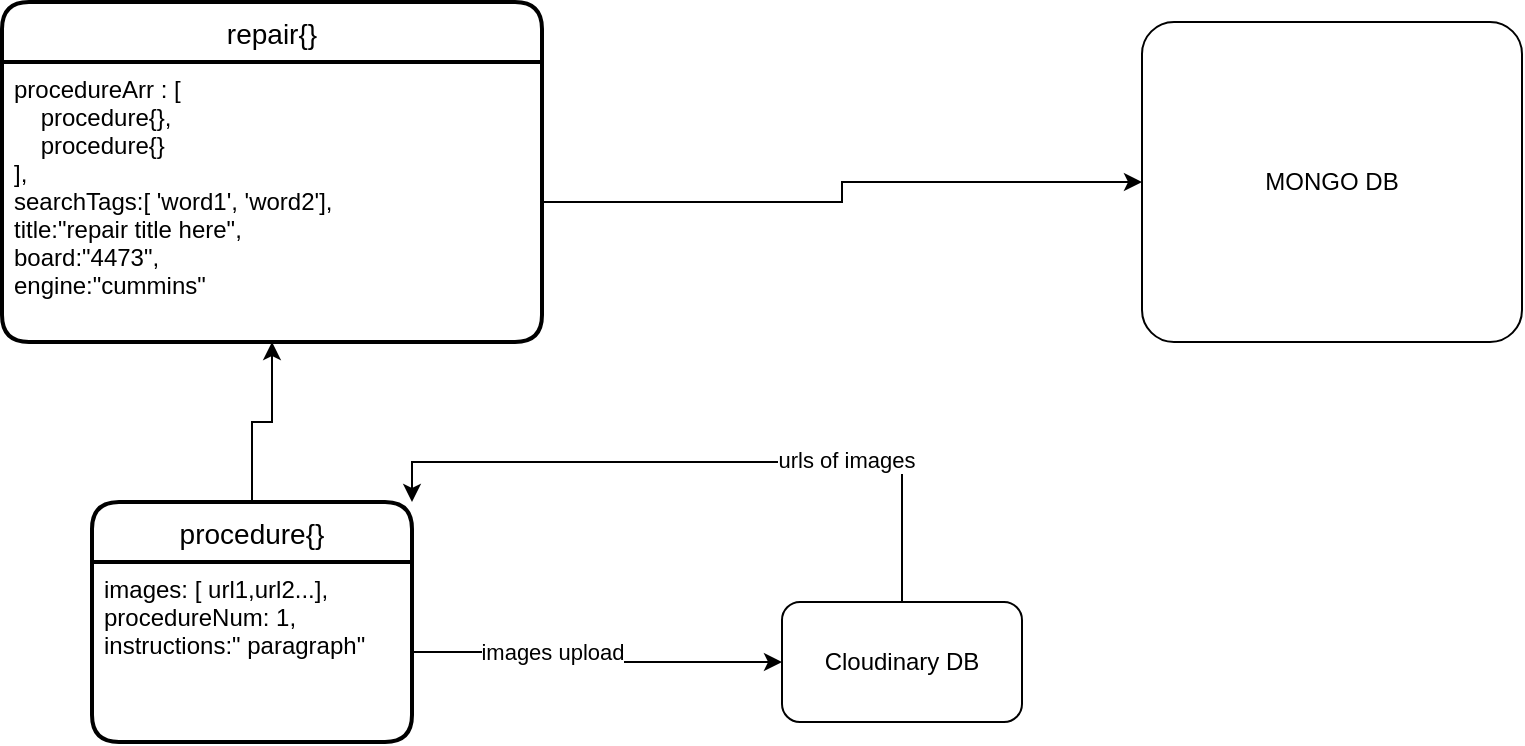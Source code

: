 <mxfile version="20.0.4" type="github">
  <diagram id="_fR8ZBBd7SV-pSSH4zh0" name="Page-1">
    <mxGraphModel dx="989" dy="521" grid="1" gridSize="10" guides="1" tooltips="1" connect="1" arrows="1" fold="1" page="1" pageScale="1" pageWidth="850" pageHeight="1100" math="0" shadow="0">
      <root>
        <mxCell id="0" />
        <mxCell id="1" parent="0" />
        <mxCell id="YNdM1Ef5C3AIkdkQwITm-17" value="repair{}" style="swimlane;childLayout=stackLayout;horizontal=1;startSize=30;horizontalStack=0;rounded=1;fontSize=14;fontStyle=0;strokeWidth=2;resizeParent=0;resizeLast=1;shadow=0;dashed=0;align=center;" parent="1" vertex="1">
          <mxGeometry x="40" y="60" width="270" height="170" as="geometry" />
        </mxCell>
        <mxCell id="YNdM1Ef5C3AIkdkQwITm-18" value="procedureArr : [&#xa;    procedure{},&#xa;    procedure{}&#xa;],&#xa;searchTags:[ &#39;word1&#39;, &#39;word2&#39;],&#xa;title:&quot;repair title here&quot;,&#xa;board:&quot;4473&quot;,&#xa;engine:&quot;cummins&quot;&#xa;" style="align=left;strokeColor=none;fillColor=none;spacingLeft=4;fontSize=12;verticalAlign=top;resizable=0;rotatable=0;part=1;" parent="YNdM1Ef5C3AIkdkQwITm-17" vertex="1">
          <mxGeometry y="30" width="270" height="140" as="geometry" />
        </mxCell>
        <mxCell id="YNdM1Ef5C3AIkdkQwITm-26" value="" style="edgeStyle=orthogonalEdgeStyle;rounded=0;orthogonalLoop=1;jettySize=auto;html=1;" parent="1" source="YNdM1Ef5C3AIkdkQwITm-20" target="YNdM1Ef5C3AIkdkQwITm-18" edge="1">
          <mxGeometry relative="1" as="geometry" />
        </mxCell>
        <mxCell id="YNdM1Ef5C3AIkdkQwITm-20" value="procedure{}" style="swimlane;childLayout=stackLayout;horizontal=1;startSize=30;horizontalStack=0;rounded=1;fontSize=14;fontStyle=0;strokeWidth=2;resizeParent=0;resizeLast=1;shadow=0;dashed=0;align=center;" parent="1" vertex="1">
          <mxGeometry x="85" y="310" width="160" height="120" as="geometry" />
        </mxCell>
        <mxCell id="YNdM1Ef5C3AIkdkQwITm-21" value="images: [ url1,url2...],&#xa;procedureNum: 1,&#xa;instructions:&quot; paragraph&quot;" style="align=left;strokeColor=none;fillColor=none;spacingLeft=4;fontSize=12;verticalAlign=top;resizable=0;rotatable=0;part=1;" parent="YNdM1Ef5C3AIkdkQwITm-20" vertex="1">
          <mxGeometry y="30" width="160" height="90" as="geometry" />
        </mxCell>
        <mxCell id="YNdM1Ef5C3AIkdkQwITm-28" value="MONGO DB" style="rounded=1;arcSize=10;whiteSpace=wrap;html=1;align=center;" parent="1" vertex="1">
          <mxGeometry x="610" y="70" width="190" height="160" as="geometry" />
        </mxCell>
        <mxCell id="YNdM1Ef5C3AIkdkQwITm-29" style="edgeStyle=orthogonalEdgeStyle;rounded=0;orthogonalLoop=1;jettySize=auto;html=1;" parent="1" source="YNdM1Ef5C3AIkdkQwITm-18" target="YNdM1Ef5C3AIkdkQwITm-28" edge="1">
          <mxGeometry relative="1" as="geometry" />
        </mxCell>
        <mxCell id="UgAMD2NZTh5MXzYb_I-q-1" value="Cloudinary DB" style="rounded=1;whiteSpace=wrap;html=1;" vertex="1" parent="1">
          <mxGeometry x="430" y="360" width="120" height="60" as="geometry" />
        </mxCell>
        <mxCell id="UgAMD2NZTh5MXzYb_I-q-3" style="edgeStyle=orthogonalEdgeStyle;rounded=0;orthogonalLoop=1;jettySize=auto;html=1;entryX=0;entryY=0.5;entryDx=0;entryDy=0;" edge="1" parent="1" source="YNdM1Ef5C3AIkdkQwITm-21" target="UgAMD2NZTh5MXzYb_I-q-1">
          <mxGeometry relative="1" as="geometry" />
        </mxCell>
        <mxCell id="UgAMD2NZTh5MXzYb_I-q-10" value="images upload" style="edgeLabel;html=1;align=center;verticalAlign=middle;resizable=0;points=[];" vertex="1" connectable="0" parent="UgAMD2NZTh5MXzYb_I-q-3">
          <mxGeometry x="-0.265" relative="1" as="geometry">
            <mxPoint as="offset" />
          </mxGeometry>
        </mxCell>
        <mxCell id="UgAMD2NZTh5MXzYb_I-q-6" style="edgeStyle=orthogonalEdgeStyle;rounded=0;orthogonalLoop=1;jettySize=auto;html=1;entryX=1;entryY=0;entryDx=0;entryDy=0;exitX=0.5;exitY=0;exitDx=0;exitDy=0;" edge="1" parent="1" source="UgAMD2NZTh5MXzYb_I-q-1" target="YNdM1Ef5C3AIkdkQwITm-20">
          <mxGeometry relative="1" as="geometry">
            <mxPoint x="430" y="310.048" as="sourcePoint" />
          </mxGeometry>
        </mxCell>
        <mxCell id="UgAMD2NZTh5MXzYb_I-q-8" value="urls of images" style="edgeLabel;html=1;align=center;verticalAlign=middle;resizable=0;points=[];" vertex="1" connectable="0" parent="UgAMD2NZTh5MXzYb_I-q-6">
          <mxGeometry x="-0.416" y="-1" relative="1" as="geometry">
            <mxPoint as="offset" />
          </mxGeometry>
        </mxCell>
      </root>
    </mxGraphModel>
  </diagram>
</mxfile>
